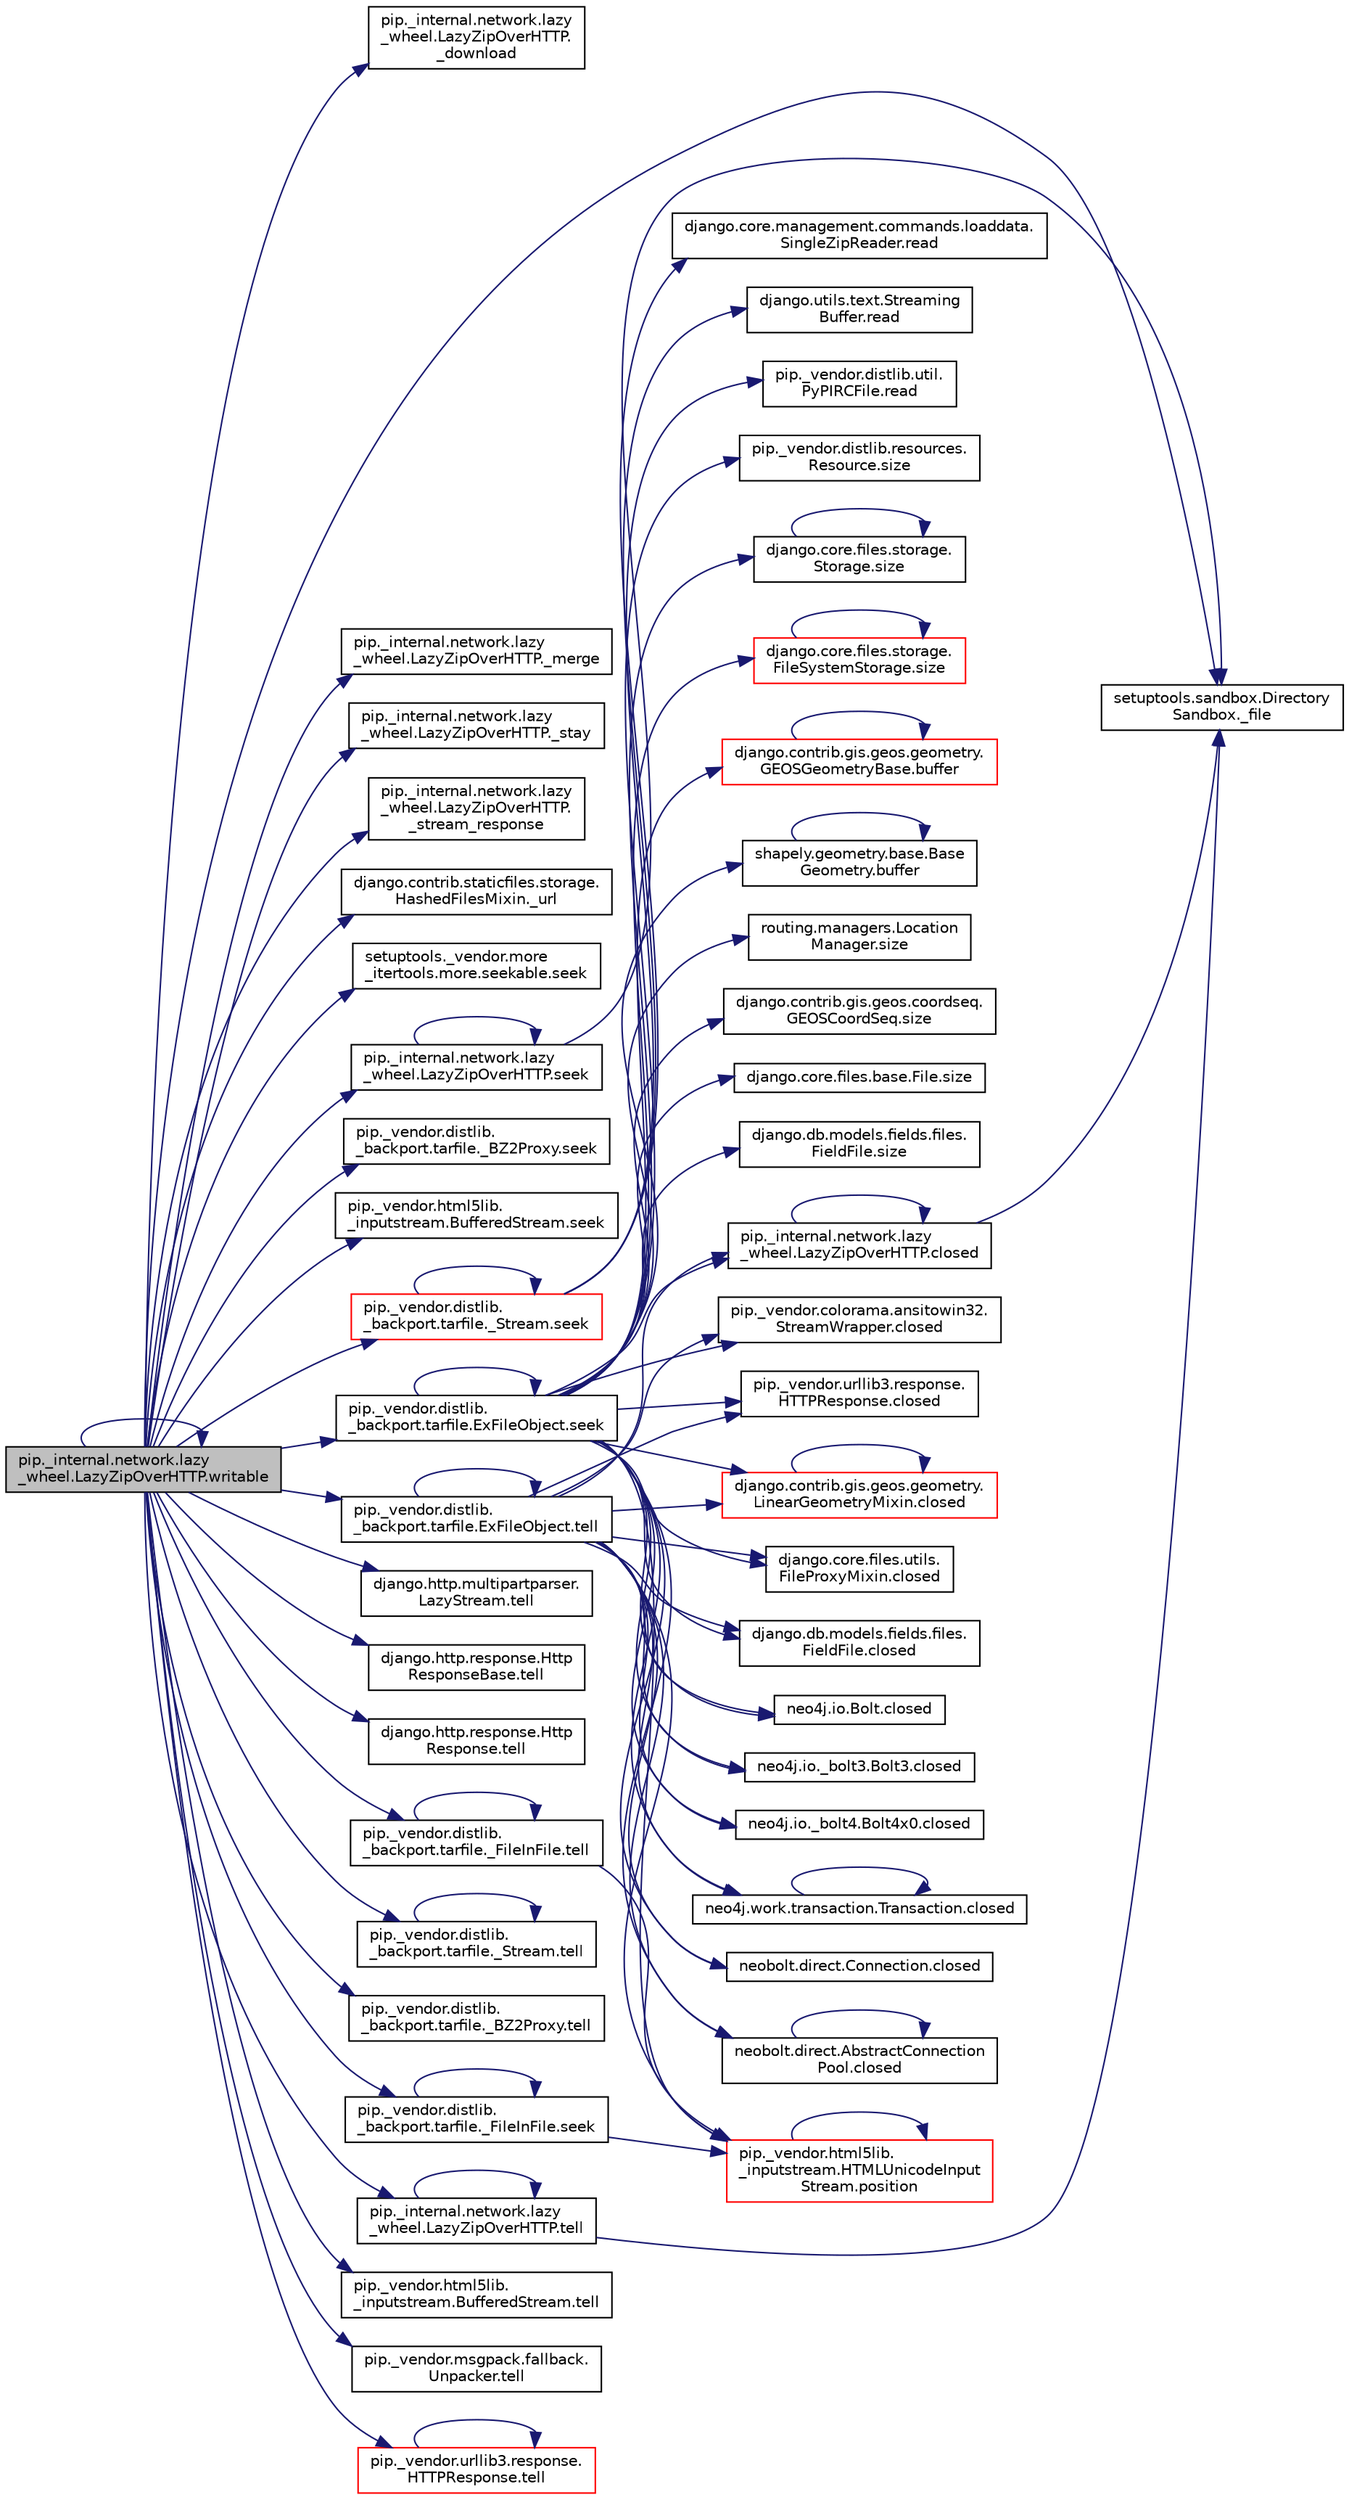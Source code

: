digraph "pip._internal.network.lazy_wheel.LazyZipOverHTTP.writable"
{
 // LATEX_PDF_SIZE
  edge [fontname="Helvetica",fontsize="10",labelfontname="Helvetica",labelfontsize="10"];
  node [fontname="Helvetica",fontsize="10",shape=record];
  rankdir="LR";
  Node1 [label="pip._internal.network.lazy\l_wheel.LazyZipOverHTTP.writable",height=0.2,width=0.4,color="black", fillcolor="grey75", style="filled", fontcolor="black",tooltip=" "];
  Node1 -> Node2 [color="midnightblue",fontsize="10",style="solid",fontname="Helvetica"];
  Node2 [label="pip._internal.network.lazy\l_wheel.LazyZipOverHTTP.\l_download",height=0.2,width=0.4,color="black", fillcolor="white", style="filled",URL="$df/d67/classpip_1_1__internal_1_1network_1_1lazy__wheel_1_1_lazy_zip_over_h_t_t_p.html#ad2434541dbceb1d56f3982d08a80a3ad",tooltip=" "];
  Node1 -> Node3 [color="midnightblue",fontsize="10",style="solid",fontname="Helvetica"];
  Node3 [label="setuptools.sandbox.Directory\lSandbox._file",height=0.2,width=0.4,color="black", fillcolor="white", style="filled",URL="$d2/d0b/classsetuptools_1_1sandbox_1_1_directory_sandbox.html#aebaa4bbc5882d7bfe9bbb0b60c598d10",tooltip=" "];
  Node1 -> Node4 [color="midnightblue",fontsize="10",style="solid",fontname="Helvetica"];
  Node4 [label="pip._internal.network.lazy\l_wheel.LazyZipOverHTTP._merge",height=0.2,width=0.4,color="black", fillcolor="white", style="filled",URL="$df/d67/classpip_1_1__internal_1_1network_1_1lazy__wheel_1_1_lazy_zip_over_h_t_t_p.html#a8200ff772f2261cd373db3a2fd27d8e9",tooltip=" "];
  Node1 -> Node5 [color="midnightblue",fontsize="10",style="solid",fontname="Helvetica"];
  Node5 [label="pip._internal.network.lazy\l_wheel.LazyZipOverHTTP._stay",height=0.2,width=0.4,color="black", fillcolor="white", style="filled",URL="$df/d67/classpip_1_1__internal_1_1network_1_1lazy__wheel_1_1_lazy_zip_over_h_t_t_p.html#a3d3f0ce0489321e71e4ed8825c7689c5",tooltip=" "];
  Node1 -> Node6 [color="midnightblue",fontsize="10",style="solid",fontname="Helvetica"];
  Node6 [label="pip._internal.network.lazy\l_wheel.LazyZipOverHTTP.\l_stream_response",height=0.2,width=0.4,color="black", fillcolor="white", style="filled",URL="$df/d67/classpip_1_1__internal_1_1network_1_1lazy__wheel_1_1_lazy_zip_over_h_t_t_p.html#a0219c4671a1527dbd42f4011238984ac",tooltip=" "];
  Node1 -> Node7 [color="midnightblue",fontsize="10",style="solid",fontname="Helvetica"];
  Node7 [label="django.contrib.staticfiles.storage.\lHashedFilesMixin._url",height=0.2,width=0.4,color="black", fillcolor="white", style="filled",URL="$d4/d59/classdjango_1_1contrib_1_1staticfiles_1_1storage_1_1_hashed_files_mixin.html#ab701e4877b970feb795c01c1dc174414",tooltip=" "];
  Node1 -> Node8 [color="midnightblue",fontsize="10",style="solid",fontname="Helvetica"];
  Node8 [label="setuptools._vendor.more\l_itertools.more.seekable.seek",height=0.2,width=0.4,color="black", fillcolor="white", style="filled",URL="$d2/d00/classsetuptools_1_1__vendor_1_1more__itertools_1_1more_1_1seekable.html#a0ee3ec0cd776f2589ff9851a5a06655b",tooltip=" "];
  Node1 -> Node9 [color="midnightblue",fontsize="10",style="solid",fontname="Helvetica"];
  Node9 [label="pip._internal.network.lazy\l_wheel.LazyZipOverHTTP.seek",height=0.2,width=0.4,color="black", fillcolor="white", style="filled",URL="$df/d67/classpip_1_1__internal_1_1network_1_1lazy__wheel_1_1_lazy_zip_over_h_t_t_p.html#ada98bb65dd121f36ea9da51a44a9e22f",tooltip=" "];
  Node9 -> Node3 [color="midnightblue",fontsize="10",style="solid",fontname="Helvetica"];
  Node9 -> Node9 [color="midnightblue",fontsize="10",style="solid",fontname="Helvetica"];
  Node1 -> Node10 [color="midnightblue",fontsize="10",style="solid",fontname="Helvetica"];
  Node10 [label="pip._vendor.distlib.\l_backport.tarfile._BZ2Proxy.seek",height=0.2,width=0.4,color="black", fillcolor="white", style="filled",URL="$dc/df3/classpip_1_1__vendor_1_1distlib_1_1__backport_1_1tarfile_1_1___b_z2_proxy.html#ac20281fcdccbb8ea0d73a5037fb307c1",tooltip=" "];
  Node1 -> Node11 [color="midnightblue",fontsize="10",style="solid",fontname="Helvetica"];
  Node11 [label="pip._vendor.html5lib.\l_inputstream.BufferedStream.seek",height=0.2,width=0.4,color="black", fillcolor="white", style="filled",URL="$df/da3/classpip_1_1__vendor_1_1html5lib_1_1__inputstream_1_1_buffered_stream.html#a8e6f83658779f549f954f87d4c8a106b",tooltip=" "];
  Node1 -> Node12 [color="midnightblue",fontsize="10",style="solid",fontname="Helvetica"];
  Node12 [label="pip._vendor.distlib.\l_backport.tarfile.ExFileObject.seek",height=0.2,width=0.4,color="black", fillcolor="white", style="filled",URL="$dd/da0/classpip_1_1__vendor_1_1distlib_1_1__backport_1_1tarfile_1_1_ex_file_object.html#a0a8181da1f10c5d91506c33aa70cb500",tooltip=" "];
  Node12 -> Node13 [color="midnightblue",fontsize="10",style="solid",fontname="Helvetica"];
  Node13 [label="django.contrib.gis.geos.geometry.\lGEOSGeometryBase.buffer",height=0.2,width=0.4,color="red", fillcolor="white", style="filled",URL="$d0/d97/classdjango_1_1contrib_1_1gis_1_1geos_1_1geometry_1_1_g_e_o_s_geometry_base.html#a1bbe11c5a6a5b4135e076ba83bddc0c4",tooltip=" "];
  Node13 -> Node13 [color="midnightblue",fontsize="10",style="solid",fontname="Helvetica"];
  Node12 -> Node17 [color="midnightblue",fontsize="10",style="solid",fontname="Helvetica"];
  Node17 [label="shapely.geometry.base.Base\lGeometry.buffer",height=0.2,width=0.4,color="black", fillcolor="white", style="filled",URL="$db/d41/classshapely_1_1geometry_1_1base_1_1_base_geometry.html#aa2577abdad3eec7e884a8ad06bd85b14",tooltip=" "];
  Node17 -> Node17 [color="midnightblue",fontsize="10",style="solid",fontname="Helvetica"];
  Node12 -> Node18 [color="midnightblue",fontsize="10",style="solid",fontname="Helvetica"];
  Node18 [label="django.contrib.gis.geos.geometry.\lLinearGeometryMixin.closed",height=0.2,width=0.4,color="red", fillcolor="white", style="filled",URL="$d3/d56/classdjango_1_1contrib_1_1gis_1_1geos_1_1geometry_1_1_linear_geometry_mixin.html#af3191ba60c38539950aae62ae5580909",tooltip=" "];
  Node18 -> Node18 [color="midnightblue",fontsize="10",style="solid",fontname="Helvetica"];
  Node12 -> Node19 [color="midnightblue",fontsize="10",style="solid",fontname="Helvetica"];
  Node19 [label="django.core.files.utils.\lFileProxyMixin.closed",height=0.2,width=0.4,color="black", fillcolor="white", style="filled",URL="$de/dc9/classdjango_1_1core_1_1files_1_1utils_1_1_file_proxy_mixin.html#af092d7e2cbd4ba2482ab29203e378b23",tooltip=" "];
  Node12 -> Node20 [color="midnightblue",fontsize="10",style="solid",fontname="Helvetica"];
  Node20 [label="django.db.models.fields.files.\lFieldFile.closed",height=0.2,width=0.4,color="black", fillcolor="white", style="filled",URL="$d8/d02/classdjango_1_1db_1_1models_1_1fields_1_1files_1_1_field_file.html#af3b8e8d3a0113157819b6c44dd6ee7f4",tooltip=" "];
  Node12 -> Node21 [color="midnightblue",fontsize="10",style="solid",fontname="Helvetica"];
  Node21 [label="neo4j.io.Bolt.closed",height=0.2,width=0.4,color="black", fillcolor="white", style="filled",URL="$db/dec/classneo4j_1_1io_1_1_bolt.html#a10aee2620e74eac58be141a5edf5e52c",tooltip=" "];
  Node12 -> Node22 [color="midnightblue",fontsize="10",style="solid",fontname="Helvetica"];
  Node22 [label="neo4j.io._bolt3.Bolt3.closed",height=0.2,width=0.4,color="black", fillcolor="white", style="filled",URL="$db/d66/classneo4j_1_1io_1_1__bolt3_1_1_bolt3.html#a8faf54e60dca83ed95c0a0c0a0d8283d",tooltip=" "];
  Node12 -> Node23 [color="midnightblue",fontsize="10",style="solid",fontname="Helvetica"];
  Node23 [label="neo4j.io._bolt4.Bolt4x0.closed",height=0.2,width=0.4,color="black", fillcolor="white", style="filled",URL="$d2/dd8/classneo4j_1_1io_1_1__bolt4_1_1_bolt4x0.html#a225de1a95899b9e4983883bac62cbe1f",tooltip=" "];
  Node12 -> Node24 [color="midnightblue",fontsize="10",style="solid",fontname="Helvetica"];
  Node24 [label="neo4j.work.transaction.Transaction.closed",height=0.2,width=0.4,color="black", fillcolor="white", style="filled",URL="$d9/da3/classneo4j_1_1work_1_1transaction_1_1_transaction.html#ad4ce83d7cc0b1f935426ec77ca11cf8e",tooltip=" "];
  Node24 -> Node24 [color="midnightblue",fontsize="10",style="solid",fontname="Helvetica"];
  Node12 -> Node25 [color="midnightblue",fontsize="10",style="solid",fontname="Helvetica"];
  Node25 [label="neobolt.direct.Connection.closed",height=0.2,width=0.4,color="black", fillcolor="white", style="filled",URL="$d8/db4/classneobolt_1_1direct_1_1_connection.html#a165d22880ed85bcbfc4609f24e4b2b95",tooltip=" "];
  Node12 -> Node26 [color="midnightblue",fontsize="10",style="solid",fontname="Helvetica"];
  Node26 [label="neobolt.direct.AbstractConnection\lPool.closed",height=0.2,width=0.4,color="black", fillcolor="white", style="filled",URL="$dd/dec/classneobolt_1_1direct_1_1_abstract_connection_pool.html#a554145fd4502cab0def40d197d975010",tooltip=" "];
  Node26 -> Node26 [color="midnightblue",fontsize="10",style="solid",fontname="Helvetica"];
  Node12 -> Node27 [color="midnightblue",fontsize="10",style="solid",fontname="Helvetica"];
  Node27 [label="pip._internal.network.lazy\l_wheel.LazyZipOverHTTP.closed",height=0.2,width=0.4,color="black", fillcolor="white", style="filled",URL="$df/d67/classpip_1_1__internal_1_1network_1_1lazy__wheel_1_1_lazy_zip_over_h_t_t_p.html#a9b81a2e658e40d9ca0f0e41c5b874e44",tooltip=" "];
  Node27 -> Node3 [color="midnightblue",fontsize="10",style="solid",fontname="Helvetica"];
  Node27 -> Node27 [color="midnightblue",fontsize="10",style="solid",fontname="Helvetica"];
  Node12 -> Node28 [color="midnightblue",fontsize="10",style="solid",fontname="Helvetica"];
  Node28 [label="pip._vendor.colorama.ansitowin32.\lStreamWrapper.closed",height=0.2,width=0.4,color="black", fillcolor="white", style="filled",URL="$d1/d37/classpip_1_1__vendor_1_1colorama_1_1ansitowin32_1_1_stream_wrapper.html#a6d3234e192b23abc051af465d71fb399",tooltip=" "];
  Node12 -> Node29 [color="midnightblue",fontsize="10",style="solid",fontname="Helvetica"];
  Node29 [label="pip._vendor.urllib3.response.\lHTTPResponse.closed",height=0.2,width=0.4,color="black", fillcolor="white", style="filled",URL="$dd/d5a/classpip_1_1__vendor_1_1urllib3_1_1response_1_1_h_t_t_p_response.html#a0d284ed4e05cc604f96639e3f1d02048",tooltip=" "];
  Node12 -> Node30 [color="midnightblue",fontsize="10",style="solid",fontname="Helvetica"];
  Node30 [label="pip._vendor.html5lib.\l_inputstream.HTMLUnicodeInput\lStream.position",height=0.2,width=0.4,color="red", fillcolor="white", style="filled",URL="$de/dab/classpip_1_1__vendor_1_1html5lib_1_1__inputstream_1_1_h_t_m_l_unicode_input_stream.html#a90c62310ce6ea093a8cd7746c58718f5",tooltip=" "];
  Node30 -> Node30 [color="midnightblue",fontsize="10",style="solid",fontname="Helvetica"];
  Node12 -> Node12 [color="midnightblue",fontsize="10",style="solid",fontname="Helvetica"];
  Node12 -> Node32 [color="midnightblue",fontsize="10",style="solid",fontname="Helvetica"];
  Node32 [label="routing.managers.Location\lManager.size",height=0.2,width=0.4,color="black", fillcolor="white", style="filled",URL="$d4/d05/classrouting_1_1managers_1_1_location_manager.html#af31dd01af504c01dcefd494579f9de30",tooltip=" "];
  Node12 -> Node33 [color="midnightblue",fontsize="10",style="solid",fontname="Helvetica"];
  Node33 [label="django.contrib.gis.geos.coordseq.\lGEOSCoordSeq.size",height=0.2,width=0.4,color="black", fillcolor="white", style="filled",URL="$d5/d0c/classdjango_1_1contrib_1_1gis_1_1geos_1_1coordseq_1_1_g_e_o_s_coord_seq.html#ae8c4de4c910b1cbf56e81c25086cda44",tooltip=" "];
  Node12 -> Node34 [color="midnightblue",fontsize="10",style="solid",fontname="Helvetica"];
  Node34 [label="django.core.files.base.File.size",height=0.2,width=0.4,color="black", fillcolor="white", style="filled",URL="$db/def/classdjango_1_1core_1_1files_1_1base_1_1_file.html#a4aa8991b3704e8cb0d76f1a6ac017541",tooltip=" "];
  Node12 -> Node35 [color="midnightblue",fontsize="10",style="solid",fontname="Helvetica"];
  Node35 [label="django.db.models.fields.files.\lFieldFile.size",height=0.2,width=0.4,color="black", fillcolor="white", style="filled",URL="$d8/d02/classdjango_1_1db_1_1models_1_1fields_1_1files_1_1_field_file.html#aabc01f5cf94ae13925c7f45b061f9728",tooltip=" "];
  Node12 -> Node36 [color="midnightblue",fontsize="10",style="solid",fontname="Helvetica"];
  Node36 [label="pip._vendor.distlib.resources.\lResource.size",height=0.2,width=0.4,color="black", fillcolor="white", style="filled",URL="$d6/d16/classpip_1_1__vendor_1_1distlib_1_1resources_1_1_resource.html#a3b6a99b194454ce8c36f3eed2c09b137",tooltip=" "];
  Node12 -> Node37 [color="midnightblue",fontsize="10",style="solid",fontname="Helvetica"];
  Node37 [label="django.core.files.storage.\lStorage.size",height=0.2,width=0.4,color="black", fillcolor="white", style="filled",URL="$dc/dad/classdjango_1_1core_1_1files_1_1storage_1_1_storage.html#a3775716c2d7497ec3a1d23f7c84ffb8e",tooltip=" "];
  Node37 -> Node37 [color="midnightblue",fontsize="10",style="solid",fontname="Helvetica"];
  Node12 -> Node38 [color="midnightblue",fontsize="10",style="solid",fontname="Helvetica"];
  Node38 [label="django.core.files.storage.\lFileSystemStorage.size",height=0.2,width=0.4,color="red", fillcolor="white", style="filled",URL="$db/da8/classdjango_1_1core_1_1files_1_1storage_1_1_file_system_storage.html#a48d966839a5f13179dc05370fc809c2e",tooltip=" "];
  Node38 -> Node38 [color="midnightblue",fontsize="10",style="solid",fontname="Helvetica"];
  Node1 -> Node57 [color="midnightblue",fontsize="10",style="solid",fontname="Helvetica"];
  Node57 [label="pip._vendor.distlib.\l_backport.tarfile._Stream.seek",height=0.2,width=0.4,color="red", fillcolor="white", style="filled",URL="$de/d60/classpip_1_1__vendor_1_1distlib_1_1__backport_1_1tarfile_1_1___stream.html#a6a3fe71df75c4dde3115d48570341ef1",tooltip=" "];
  Node57 -> Node58 [color="midnightblue",fontsize="10",style="solid",fontname="Helvetica"];
  Node58 [label="django.core.management.commands.loaddata.\lSingleZipReader.read",height=0.2,width=0.4,color="black", fillcolor="white", style="filled",URL="$d1/d3e/classdjango_1_1core_1_1management_1_1commands_1_1loaddata_1_1_single_zip_reader.html#a9be20bb062d60eaf1ec3bf41d57ef8f4",tooltip=" "];
  Node57 -> Node59 [color="midnightblue",fontsize="10",style="solid",fontname="Helvetica"];
  Node59 [label="django.utils.text.Streaming\lBuffer.read",height=0.2,width=0.4,color="black", fillcolor="white", style="filled",URL="$d1/d23/classdjango_1_1utils_1_1text_1_1_streaming_buffer.html#a3fb421ecc76d2db29df9f3af5285ec8d",tooltip=" "];
  Node57 -> Node60 [color="midnightblue",fontsize="10",style="solid",fontname="Helvetica"];
  Node60 [label="pip._vendor.distlib.util.\lPyPIRCFile.read",height=0.2,width=0.4,color="black", fillcolor="white", style="filled",URL="$dd/d60/classpip_1_1__vendor_1_1distlib_1_1util_1_1_py_p_i_r_c_file.html#a92e03bb67457320537819c9dff7c3112",tooltip=" "];
  Node57 -> Node57 [color="midnightblue",fontsize="10",style="solid",fontname="Helvetica"];
  Node1 -> Node178 [color="midnightblue",fontsize="10",style="solid",fontname="Helvetica"];
  Node178 [label="pip._vendor.distlib.\l_backport.tarfile._FileInFile.seek",height=0.2,width=0.4,color="black", fillcolor="white", style="filled",URL="$d4/dc3/classpip_1_1__vendor_1_1distlib_1_1__backport_1_1tarfile_1_1___file_in_file.html#a441f0f70ba08106737e7fcc1cc0dfec4",tooltip=" "];
  Node178 -> Node30 [color="midnightblue",fontsize="10",style="solid",fontname="Helvetica"];
  Node178 -> Node178 [color="midnightblue",fontsize="10",style="solid",fontname="Helvetica"];
  Node1 -> Node149 [color="midnightblue",fontsize="10",style="solid",fontname="Helvetica"];
  Node149 [label="django.http.multipartparser.\lLazyStream.tell",height=0.2,width=0.4,color="black", fillcolor="white", style="filled",URL="$d4/dba/classdjango_1_1http_1_1multipartparser_1_1_lazy_stream.html#ae711c5a46f0217be105b13ef04afb728",tooltip=" "];
  Node1 -> Node150 [color="midnightblue",fontsize="10",style="solid",fontname="Helvetica"];
  Node150 [label="django.http.response.Http\lResponseBase.tell",height=0.2,width=0.4,color="black", fillcolor="white", style="filled",URL="$dd/db4/classdjango_1_1http_1_1response_1_1_http_response_base.html#a40d35b95236dfb5d4518bb7f39c8224e",tooltip=" "];
  Node1 -> Node151 [color="midnightblue",fontsize="10",style="solid",fontname="Helvetica"];
  Node151 [label="django.http.response.Http\lResponse.tell",height=0.2,width=0.4,color="black", fillcolor="white", style="filled",URL="$d9/d55/classdjango_1_1http_1_1response_1_1_http_response.html#a5f12f997eb67d766588e26a76db1b39d",tooltip=" "];
  Node1 -> Node152 [color="midnightblue",fontsize="10",style="solid",fontname="Helvetica"];
  Node152 [label="pip._internal.network.lazy\l_wheel.LazyZipOverHTTP.tell",height=0.2,width=0.4,color="black", fillcolor="white", style="filled",URL="$df/d67/classpip_1_1__internal_1_1network_1_1lazy__wheel_1_1_lazy_zip_over_h_t_t_p.html#a14b809a6fc259fe59f16bb978c9efda0",tooltip=" "];
  Node152 -> Node3 [color="midnightblue",fontsize="10",style="solid",fontname="Helvetica"];
  Node152 -> Node152 [color="midnightblue",fontsize="10",style="solid",fontname="Helvetica"];
  Node1 -> Node153 [color="midnightblue",fontsize="10",style="solid",fontname="Helvetica"];
  Node153 [label="pip._vendor.distlib.\l_backport.tarfile._Stream.tell",height=0.2,width=0.4,color="black", fillcolor="white", style="filled",URL="$de/d60/classpip_1_1__vendor_1_1distlib_1_1__backport_1_1tarfile_1_1___stream.html#a7ac63395858d58d97a4ea8bc0ee0e77c",tooltip=" "];
  Node153 -> Node153 [color="midnightblue",fontsize="10",style="solid",fontname="Helvetica"];
  Node1 -> Node154 [color="midnightblue",fontsize="10",style="solid",fontname="Helvetica"];
  Node154 [label="pip._vendor.distlib.\l_backport.tarfile._BZ2Proxy.tell",height=0.2,width=0.4,color="black", fillcolor="white", style="filled",URL="$dc/df3/classpip_1_1__vendor_1_1distlib_1_1__backport_1_1tarfile_1_1___b_z2_proxy.html#ac4937671960a4f60961a9cd81fa21910",tooltip=" "];
  Node1 -> Node155 [color="midnightblue",fontsize="10",style="solid",fontname="Helvetica"];
  Node155 [label="pip._vendor.distlib.\l_backport.tarfile._FileInFile.tell",height=0.2,width=0.4,color="black", fillcolor="white", style="filled",URL="$d4/dc3/classpip_1_1__vendor_1_1distlib_1_1__backport_1_1tarfile_1_1___file_in_file.html#aeddacf4c7a064aac77aac0a864e0211d",tooltip=" "];
  Node155 -> Node30 [color="midnightblue",fontsize="10",style="solid",fontname="Helvetica"];
  Node155 -> Node155 [color="midnightblue",fontsize="10",style="solid",fontname="Helvetica"];
  Node1 -> Node156 [color="midnightblue",fontsize="10",style="solid",fontname="Helvetica"];
  Node156 [label="pip._vendor.distlib.\l_backport.tarfile.ExFileObject.tell",height=0.2,width=0.4,color="black", fillcolor="white", style="filled",URL="$dd/da0/classpip_1_1__vendor_1_1distlib_1_1__backport_1_1tarfile_1_1_ex_file_object.html#a63fe1519f28ce433a33eed6cf9bc2e59",tooltip=" "];
  Node156 -> Node18 [color="midnightblue",fontsize="10",style="solid",fontname="Helvetica"];
  Node156 -> Node19 [color="midnightblue",fontsize="10",style="solid",fontname="Helvetica"];
  Node156 -> Node20 [color="midnightblue",fontsize="10",style="solid",fontname="Helvetica"];
  Node156 -> Node21 [color="midnightblue",fontsize="10",style="solid",fontname="Helvetica"];
  Node156 -> Node22 [color="midnightblue",fontsize="10",style="solid",fontname="Helvetica"];
  Node156 -> Node23 [color="midnightblue",fontsize="10",style="solid",fontname="Helvetica"];
  Node156 -> Node24 [color="midnightblue",fontsize="10",style="solid",fontname="Helvetica"];
  Node156 -> Node25 [color="midnightblue",fontsize="10",style="solid",fontname="Helvetica"];
  Node156 -> Node26 [color="midnightblue",fontsize="10",style="solid",fontname="Helvetica"];
  Node156 -> Node27 [color="midnightblue",fontsize="10",style="solid",fontname="Helvetica"];
  Node156 -> Node28 [color="midnightblue",fontsize="10",style="solid",fontname="Helvetica"];
  Node156 -> Node29 [color="midnightblue",fontsize="10",style="solid",fontname="Helvetica"];
  Node156 -> Node30 [color="midnightblue",fontsize="10",style="solid",fontname="Helvetica"];
  Node156 -> Node156 [color="midnightblue",fontsize="10",style="solid",fontname="Helvetica"];
  Node1 -> Node157 [color="midnightblue",fontsize="10",style="solid",fontname="Helvetica"];
  Node157 [label="pip._vendor.html5lib.\l_inputstream.BufferedStream.tell",height=0.2,width=0.4,color="black", fillcolor="white", style="filled",URL="$df/da3/classpip_1_1__vendor_1_1html5lib_1_1__inputstream_1_1_buffered_stream.html#a22a41ab07663f278898e06b9329617b8",tooltip=" "];
  Node1 -> Node158 [color="midnightblue",fontsize="10",style="solid",fontname="Helvetica"];
  Node158 [label="pip._vendor.msgpack.fallback.\lUnpacker.tell",height=0.2,width=0.4,color="black", fillcolor="white", style="filled",URL="$d1/d3d/classpip_1_1__vendor_1_1msgpack_1_1fallback_1_1_unpacker.html#a255bac291f68a0e186ecf02725e79943",tooltip=" "];
  Node1 -> Node159 [color="midnightblue",fontsize="10",style="solid",fontname="Helvetica"];
  Node159 [label="pip._vendor.urllib3.response.\lHTTPResponse.tell",height=0.2,width=0.4,color="red", fillcolor="white", style="filled",URL="$dd/d5a/classpip_1_1__vendor_1_1urllib3_1_1response_1_1_h_t_t_p_response.html#aad1e9c42472d7ccf472e09e54b268bc4",tooltip=" "];
  Node159 -> Node159 [color="midnightblue",fontsize="10",style="solid",fontname="Helvetica"];
  Node1 -> Node1 [color="midnightblue",fontsize="10",style="solid",fontname="Helvetica"];
}
